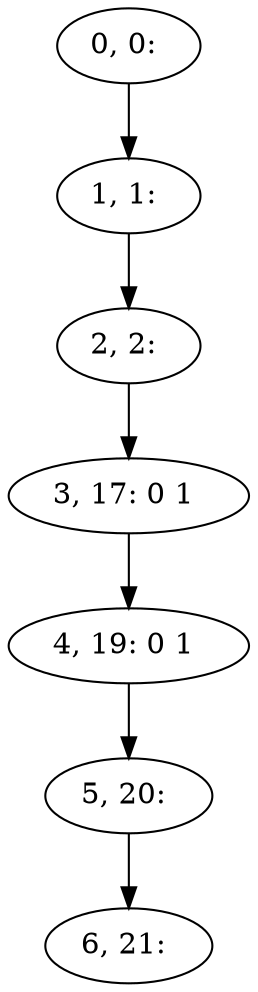 digraph G {
0[label="0, 0: "];
1[label="1, 1: "];
2[label="2, 2: "];
3[label="3, 17: 0 1 "];
4[label="4, 19: 0 1 "];
5[label="5, 20: "];
6[label="6, 21: "];
0->1 ;
1->2 ;
2->3 ;
3->4 ;
4->5 ;
5->6 ;
}
